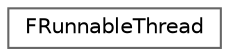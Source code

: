 digraph "Graphical Class Hierarchy"
{
 // INTERACTIVE_SVG=YES
 // LATEX_PDF_SIZE
  bgcolor="transparent";
  edge [fontname=Helvetica,fontsize=10,labelfontname=Helvetica,labelfontsize=10];
  node [fontname=Helvetica,fontsize=10,shape=box,height=0.2,width=0.4];
  rankdir="LR";
  Node0 [id="Node000000",label="FRunnableThread",height=0.2,width=0.4,color="grey40", fillcolor="white", style="filled",URL="$d4/d97/classFRunnableThread.html",tooltip="Interface for runnable threads."];
}
